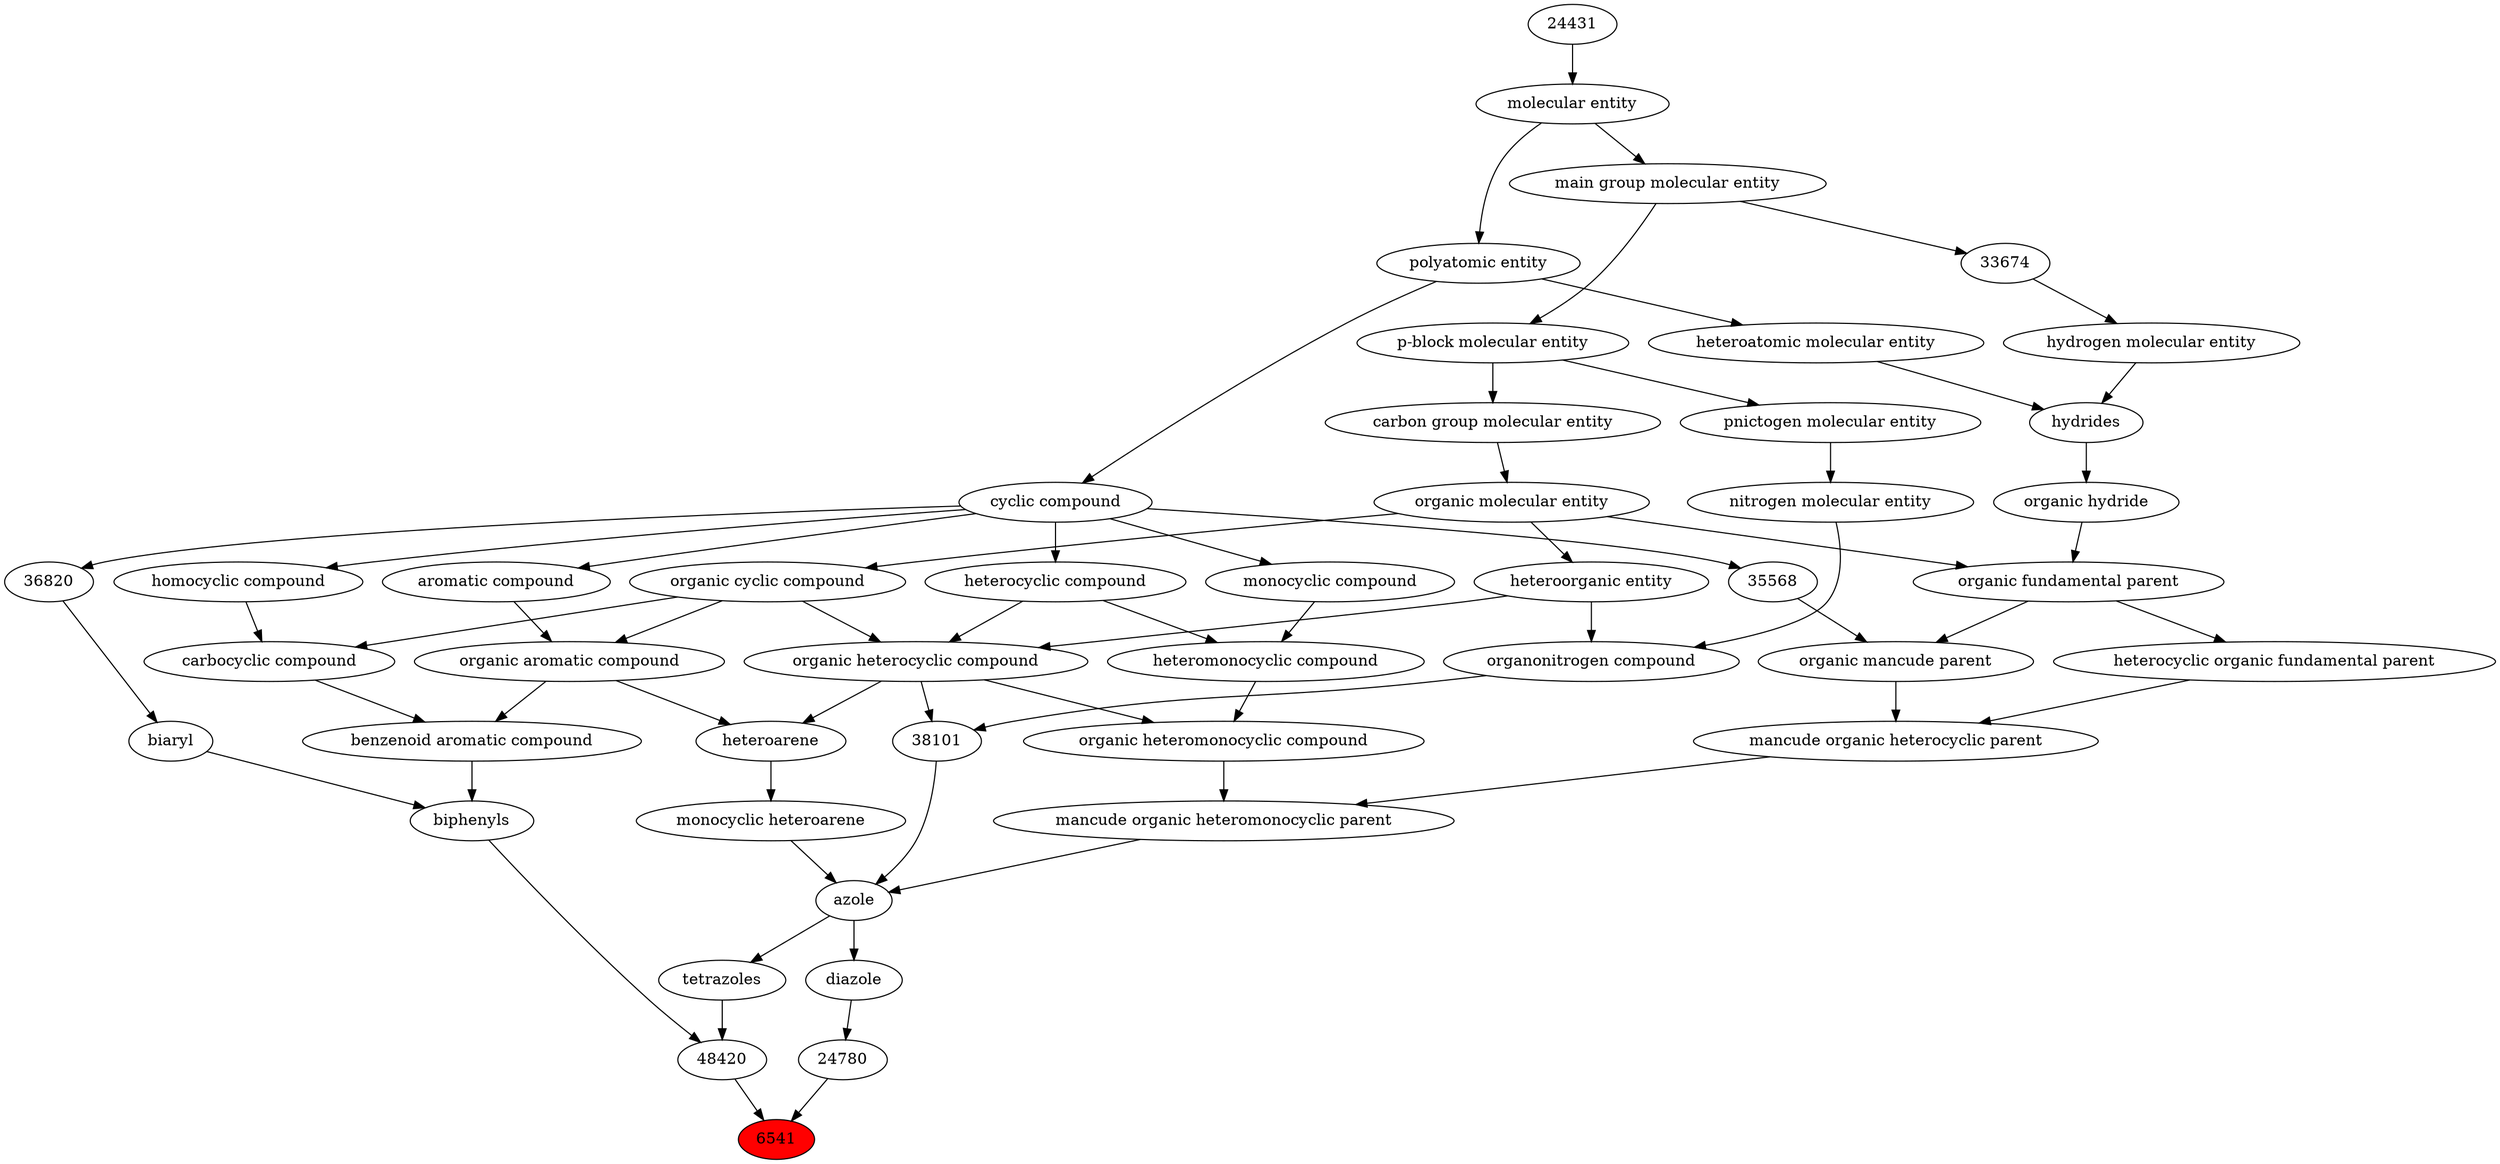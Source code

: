 digraph tree{ 
6541 [label="6541" fillcolor=red style=filled]
48420 -> 6541
24780 -> 6541
48420 [label="48420"]
22888 -> 48420
35689 -> 48420
24780 [label="24780"]
23677 -> 24780
22888 [label="biphenyls"]
33836 -> 22888
64459 -> 22888
35689 [label="tetrazoles"]
68452 -> 35689
23677 [label="diazole"]
68452 -> 23677
33836 [label="benzenoid aromatic compound"]
33659 -> 33836
33598 -> 33836
64459 [label="biaryl"]
36820 -> 64459
68452 [label="azole"]
35555 -> 68452
38179 -> 68452
38101 -> 68452
33659 [label="organic aromatic compound"]
33832 -> 33659
33655 -> 33659
33598 [label="carbocyclic compound"]
33832 -> 33598
33597 -> 33598
36820 [label="36820"]
33595 -> 36820
35555 [label="mancude organic heteromonocyclic parent"]
25693 -> 35555
35571 -> 35555
38179 [label="monocyclic heteroarene"]
33833 -> 38179
38101 [label="38101"]
24532 -> 38101
35352 -> 38101
33832 [label="organic cyclic compound"]
50860 -> 33832
33655 [label="aromatic compound"]
33595 -> 33655
33597 [label="homocyclic compound"]
33595 -> 33597
33595 [label="cyclic compound"]
36357 -> 33595
25693 [label="organic heteromonocyclic compound"]
33670 -> 25693
24532 -> 25693
35571 [label="mancude organic heterocyclic parent"]
35573 -> 35571
35552 -> 35571
33833 [label="heteroarene"]
33659 -> 33833
24532 -> 33833
24532 [label="organic heterocyclic compound"]
33285 -> 24532
33832 -> 24532
5686 -> 24532
35352 [label="organonitrogen compound"]
51143 -> 35352
33285 -> 35352
50860 [label="organic molecular entity"]
33582 -> 50860
36357 [label="polyatomic entity"]
23367 -> 36357
33670 [label="heteromonocyclic compound"]
5686 -> 33670
33661 -> 33670
35573 [label="organic mancude parent"]
35568 -> 35573
33245 -> 35573
35552 [label="heterocyclic organic fundamental parent"]
33245 -> 35552
33285 [label="heteroorganic entity"]
50860 -> 33285
5686 [label="heterocyclic compound"]
33595 -> 5686
51143 [label="nitrogen molecular entity"]
33302 -> 51143
33582 [label="carbon group molecular entity"]
33675 -> 33582
23367 [label="molecular entity"]
24431 -> 23367
33661 [label="monocyclic compound"]
33595 -> 33661
35568 [label="35568"]
33595 -> 35568
33245 [label="organic fundamental parent"]
50860 -> 33245
37175 -> 33245
33302 [label="pnictogen molecular entity"]
33675 -> 33302
33675 [label="p-block molecular entity"]
33579 -> 33675
24431 [label="24431"]
37175 [label="organic hydride"]
33692 -> 37175
33579 [label="main group molecular entity"]
23367 -> 33579
33692 [label="hydrides"]
33608 -> 33692
37577 -> 33692
33608 [label="hydrogen molecular entity"]
33674 -> 33608
37577 [label="heteroatomic molecular entity"]
36357 -> 37577
33674 [label="33674"]
33579 -> 33674
}